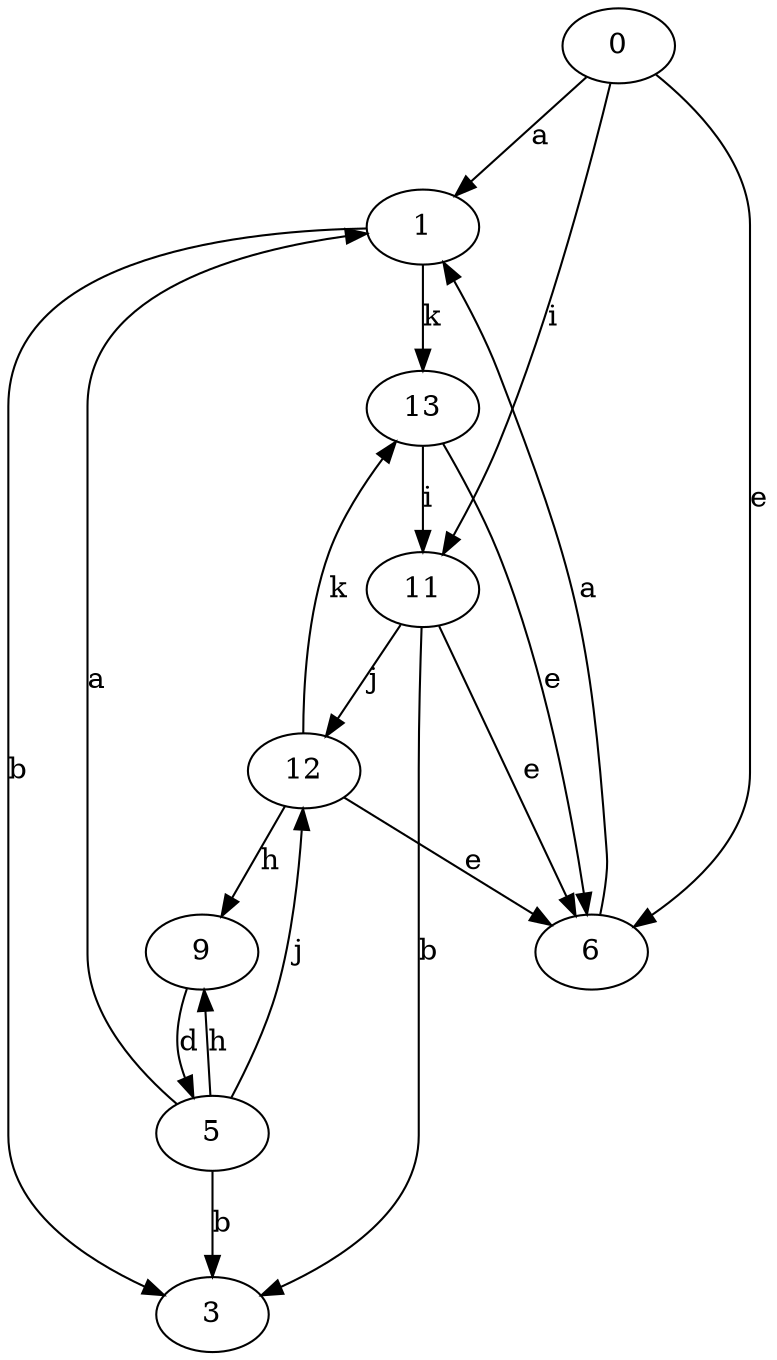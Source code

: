 strict digraph  {
1;
0;
3;
5;
6;
9;
11;
12;
13;
1 -> 3  [label=b];
1 -> 13  [label=k];
0 -> 1  [label=a];
0 -> 6  [label=e];
0 -> 11  [label=i];
5 -> 1  [label=a];
5 -> 3  [label=b];
5 -> 9  [label=h];
5 -> 12  [label=j];
6 -> 1  [label=a];
9 -> 5  [label=d];
11 -> 3  [label=b];
11 -> 6  [label=e];
11 -> 12  [label=j];
12 -> 6  [label=e];
12 -> 9  [label=h];
12 -> 13  [label=k];
13 -> 6  [label=e];
13 -> 11  [label=i];
}
